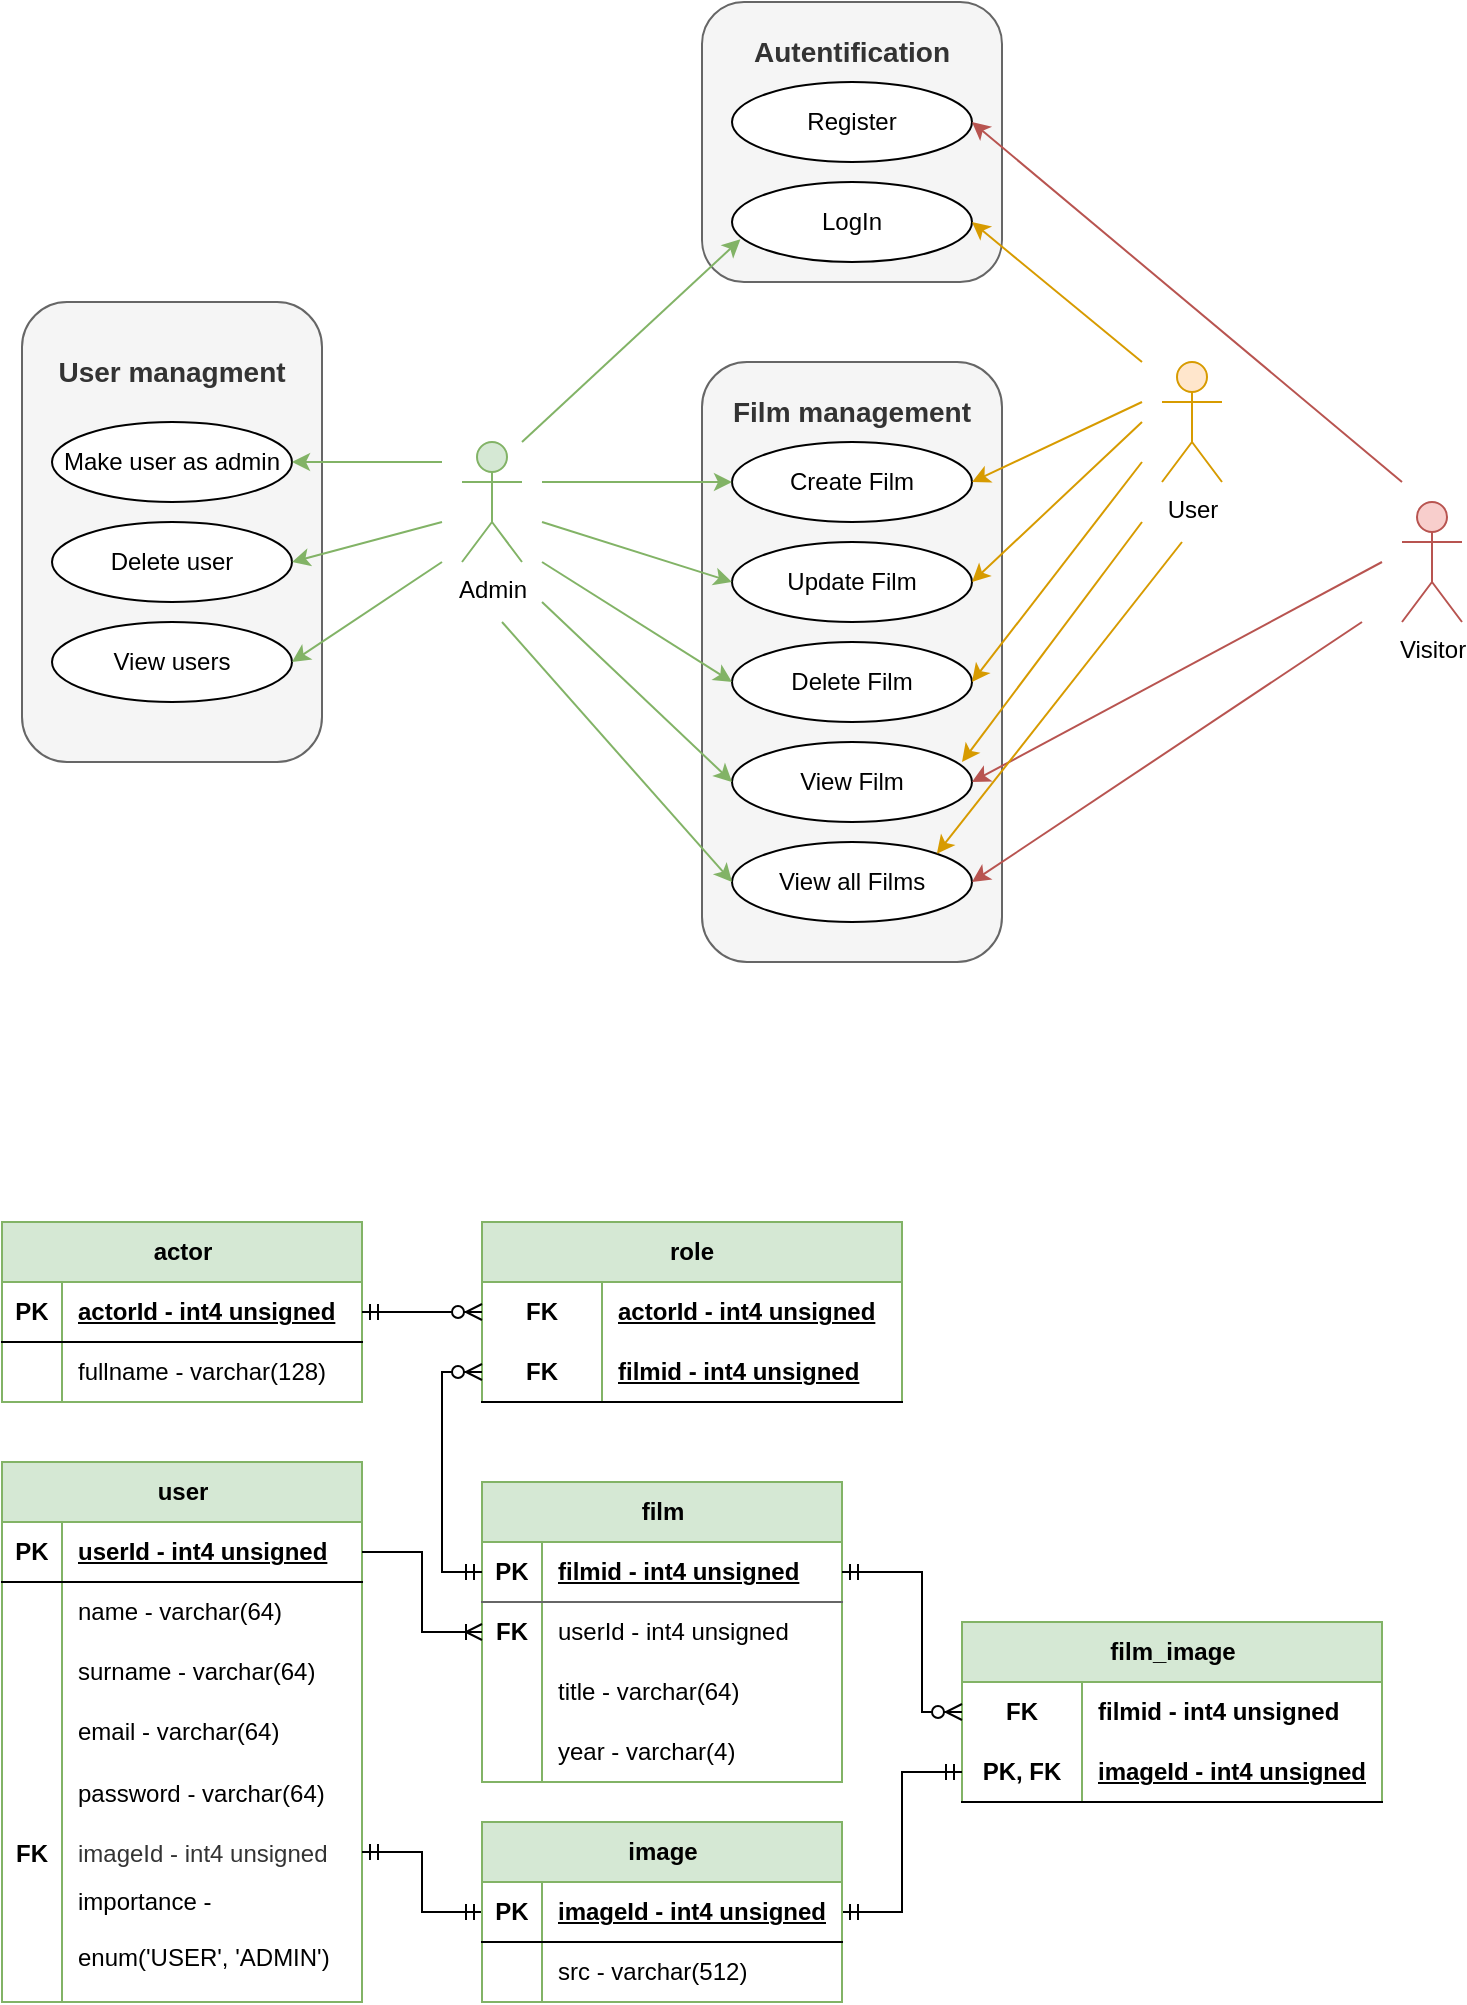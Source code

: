 <mxfile version="21.0.2" type="device"><diagram id="R2lEEEUBdFMjLlhIrx00" name="Page-1"><mxGraphModel dx="1235" dy="633" grid="1" gridSize="10" guides="1" tooltips="1" connect="1" arrows="1" fold="1" page="1" pageScale="1" pageWidth="850" pageHeight="1100" math="0" shadow="0" extFonts="Permanent Marker^https://fonts.googleapis.com/css?family=Permanent+Marker"><root><mxCell id="0"/><mxCell id="1" parent="0"/><mxCell id="aO6wsgWwqWEL14i3Ct8H-1" value="&lt;font style=&quot;font-size: 14px;&quot;&gt;&lt;b&gt;&lt;font style=&quot;font-size: 14px;&quot;&gt;Autentification&lt;/font&gt;&lt;/b&gt;&lt;/font&gt;" style="rounded=1;whiteSpace=wrap;html=1;verticalAlign=top;spacingTop=10;fillColor=#f5f5f5;fontColor=#333333;strokeColor=#666666;" vertex="1" parent="1"><mxGeometry x="380" y="40" width="150" height="140" as="geometry"/></mxCell><mxCell id="aO6wsgWwqWEL14i3Ct8H-3" value="&lt;font style=&quot;font-size: 14px;&quot;&gt;&lt;b&gt;Film management&lt;br&gt;&lt;/b&gt;&lt;/font&gt;" style="rounded=1;whiteSpace=wrap;html=1;verticalAlign=top;spacingTop=10;fillColor=#f5f5f5;fontColor=#333333;strokeColor=#666666;" vertex="1" parent="1"><mxGeometry x="380" y="220" width="150" height="300" as="geometry"/></mxCell><mxCell id="aO6wsgWwqWEL14i3Ct8H-4" value="&lt;div&gt;Admin&lt;/div&gt;" style="shape=umlActor;verticalLabelPosition=bottom;verticalAlign=top;html=1;outlineConnect=0;fillColor=#d5e8d4;strokeColor=#82b366;" vertex="1" parent="1"><mxGeometry x="260" y="260" width="30" height="60" as="geometry"/></mxCell><mxCell id="aO6wsgWwqWEL14i3Ct8H-5" value="User" style="shape=umlActor;verticalLabelPosition=bottom;verticalAlign=top;html=1;outlineConnect=0;fillColor=#ffe6cc;strokeColor=#d79b00;" vertex="1" parent="1"><mxGeometry x="610" y="220" width="30" height="60" as="geometry"/></mxCell><mxCell id="aO6wsgWwqWEL14i3Ct8H-6" value="&lt;div&gt;Visitor&lt;/div&gt;&lt;div&gt;&lt;br&gt;&lt;/div&gt;" style="shape=umlActor;verticalLabelPosition=bottom;verticalAlign=top;html=1;outlineConnect=0;fillColor=#f8cecc;strokeColor=#b85450;" vertex="1" parent="1"><mxGeometry x="730" y="290" width="30" height="60" as="geometry"/></mxCell><mxCell id="aO6wsgWwqWEL14i3Ct8H-2" value="&lt;div style=&quot;font-size: 14px;&quot; align=&quot;right&quot;&gt;&lt;font style=&quot;font-size: 14px;&quot;&gt;&lt;b&gt;User managment&lt;/b&gt;&lt;br&gt;&lt;/font&gt;&lt;/div&gt;" style="rounded=1;whiteSpace=wrap;html=1;verticalAlign=top;spacingTop=20;fillColor=#f5f5f5;fontColor=#333333;strokeColor=#666666;" vertex="1" parent="1"><mxGeometry x="40" y="190" width="150" height="230" as="geometry"/></mxCell><mxCell id="aO6wsgWwqWEL14i3Ct8H-7" value="View users" style="ellipse;whiteSpace=wrap;html=1;" vertex="1" parent="1"><mxGeometry x="55" y="350" width="120" height="40" as="geometry"/></mxCell><mxCell id="aO6wsgWwqWEL14i3Ct8H-8" value="Delete user" style="ellipse;whiteSpace=wrap;html=1;" vertex="1" parent="1"><mxGeometry x="55" y="300" width="120" height="40" as="geometry"/></mxCell><mxCell id="aO6wsgWwqWEL14i3Ct8H-9" value="&lt;div&gt;Make user as admin&lt;/div&gt;" style="ellipse;whiteSpace=wrap;html=1;" vertex="1" parent="1"><mxGeometry x="55" y="250" width="120" height="40" as="geometry"/></mxCell><mxCell id="aO6wsgWwqWEL14i3Ct8H-10" value="Register" style="ellipse;whiteSpace=wrap;html=1;" vertex="1" parent="1"><mxGeometry x="395" y="80" width="120" height="40" as="geometry"/></mxCell><mxCell id="aO6wsgWwqWEL14i3Ct8H-11" value="Create Film" style="ellipse;whiteSpace=wrap;html=1;" vertex="1" parent="1"><mxGeometry x="395" y="260" width="120" height="40" as="geometry"/></mxCell><mxCell id="aO6wsgWwqWEL14i3Ct8H-12" value="Update Film" style="ellipse;whiteSpace=wrap;html=1;" vertex="1" parent="1"><mxGeometry x="395" y="310" width="120" height="40" as="geometry"/></mxCell><mxCell id="aO6wsgWwqWEL14i3Ct8H-13" value="&lt;div&gt;View all Films&lt;/div&gt;" style="ellipse;whiteSpace=wrap;html=1;" vertex="1" parent="1"><mxGeometry x="395" y="460" width="120" height="40" as="geometry"/></mxCell><mxCell id="aO6wsgWwqWEL14i3Ct8H-14" value="View Film" style="ellipse;whiteSpace=wrap;html=1;" vertex="1" parent="1"><mxGeometry x="395" y="410" width="120" height="40" as="geometry"/></mxCell><mxCell id="aO6wsgWwqWEL14i3Ct8H-15" value="Delete Film" style="ellipse;whiteSpace=wrap;html=1;" vertex="1" parent="1"><mxGeometry x="395" y="360" width="120" height="40" as="geometry"/></mxCell><mxCell id="aO6wsgWwqWEL14i3Ct8H-16" value="LogIn" style="ellipse;whiteSpace=wrap;html=1;" vertex="1" parent="1"><mxGeometry x="395" y="130" width="120" height="40" as="geometry"/></mxCell><mxCell id="aO6wsgWwqWEL14i3Ct8H-18" value="" style="endArrow=classic;html=1;rounded=0;entryX=0.035;entryY=0.717;entryDx=0;entryDy=0;entryPerimeter=0;fillColor=#d5e8d4;strokeColor=#82b366;" edge="1" parent="1" target="aO6wsgWwqWEL14i3Ct8H-16"><mxGeometry width="50" height="50" relative="1" as="geometry"><mxPoint x="290" y="260" as="sourcePoint"/><mxPoint x="340" y="210" as="targetPoint"/></mxGeometry></mxCell><mxCell id="aO6wsgWwqWEL14i3Ct8H-19" value="" style="endArrow=classic;html=1;rounded=0;entryX=0;entryY=0.5;entryDx=0;entryDy=0;fillColor=#d5e8d4;strokeColor=#82b366;" edge="1" parent="1" target="aO6wsgWwqWEL14i3Ct8H-11"><mxGeometry width="50" height="50" relative="1" as="geometry"><mxPoint x="300" y="280" as="sourcePoint"/><mxPoint x="350" y="260" as="targetPoint"/></mxGeometry></mxCell><mxCell id="aO6wsgWwqWEL14i3Ct8H-20" value="" style="endArrow=classic;html=1;rounded=0;entryX=0;entryY=0.5;entryDx=0;entryDy=0;fillColor=#d5e8d4;strokeColor=#82b366;" edge="1" parent="1" target="aO6wsgWwqWEL14i3Ct8H-12"><mxGeometry width="50" height="50" relative="1" as="geometry"><mxPoint x="300" y="300" as="sourcePoint"/><mxPoint x="360" y="300" as="targetPoint"/></mxGeometry></mxCell><mxCell id="aO6wsgWwqWEL14i3Ct8H-21" value="" style="endArrow=classic;html=1;rounded=0;entryX=0;entryY=0.5;entryDx=0;entryDy=0;fillColor=#d5e8d4;strokeColor=#82b366;" edge="1" parent="1" target="aO6wsgWwqWEL14i3Ct8H-15"><mxGeometry width="50" height="50" relative="1" as="geometry"><mxPoint x="300" y="320" as="sourcePoint"/><mxPoint x="320" y="380" as="targetPoint"/></mxGeometry></mxCell><mxCell id="aO6wsgWwqWEL14i3Ct8H-22" value="" style="endArrow=classic;html=1;rounded=0;entryX=0;entryY=0.5;entryDx=0;entryDy=0;fillColor=#d5e8d4;strokeColor=#82b366;" edge="1" parent="1" target="aO6wsgWwqWEL14i3Ct8H-14"><mxGeometry width="50" height="50" relative="1" as="geometry"><mxPoint x="300" y="340" as="sourcePoint"/><mxPoint x="340" y="390" as="targetPoint"/></mxGeometry></mxCell><mxCell id="aO6wsgWwqWEL14i3Ct8H-23" value="" style="endArrow=classic;html=1;rounded=0;entryX=0;entryY=0.5;entryDx=0;entryDy=0;fillColor=#d5e8d4;strokeColor=#82b366;" edge="1" parent="1" target="aO6wsgWwqWEL14i3Ct8H-13"><mxGeometry width="50" height="50" relative="1" as="geometry"><mxPoint x="280" y="350" as="sourcePoint"/><mxPoint x="290" y="400" as="targetPoint"/></mxGeometry></mxCell><mxCell id="aO6wsgWwqWEL14i3Ct8H-24" value="" style="endArrow=classic;html=1;rounded=0;entryX=1;entryY=0.5;entryDx=0;entryDy=0;fillColor=#d5e8d4;strokeColor=#82b366;" edge="1" parent="1" target="aO6wsgWwqWEL14i3Ct8H-7"><mxGeometry width="50" height="50" relative="1" as="geometry"><mxPoint x="250" y="320" as="sourcePoint"/><mxPoint x="250" y="360" as="targetPoint"/></mxGeometry></mxCell><mxCell id="aO6wsgWwqWEL14i3Ct8H-25" value="" style="endArrow=classic;html=1;rounded=0;fillColor=#d5e8d4;strokeColor=#82b366;" edge="1" parent="1" target="aO6wsgWwqWEL14i3Ct8H-9"><mxGeometry width="50" height="50" relative="1" as="geometry"><mxPoint x="250" y="270" as="sourcePoint"/><mxPoint x="270" y="220" as="targetPoint"/></mxGeometry></mxCell><mxCell id="aO6wsgWwqWEL14i3Ct8H-26" value="" style="endArrow=classic;html=1;rounded=0;entryX=1;entryY=0.5;entryDx=0;entryDy=0;fillColor=#d5e8d4;strokeColor=#82b366;" edge="1" parent="1" target="aO6wsgWwqWEL14i3Ct8H-8"><mxGeometry width="50" height="50" relative="1" as="geometry"><mxPoint x="250" y="300" as="sourcePoint"/><mxPoint x="250" y="420" as="targetPoint"/></mxGeometry></mxCell><mxCell id="aO6wsgWwqWEL14i3Ct8H-27" value="" style="endArrow=classic;html=1;rounded=0;entryX=1;entryY=0.5;entryDx=0;entryDy=0;fillColor=#f8cecc;strokeColor=#b85450;" edge="1" parent="1" target="aO6wsgWwqWEL14i3Ct8H-10"><mxGeometry width="50" height="50" relative="1" as="geometry"><mxPoint x="730" y="280" as="sourcePoint"/><mxPoint x="720" y="190" as="targetPoint"/></mxGeometry></mxCell><mxCell id="aO6wsgWwqWEL14i3Ct8H-28" value="" style="endArrow=classic;html=1;rounded=0;entryX=1;entryY=0.5;entryDx=0;entryDy=0;fillColor=#f8cecc;strokeColor=#b85450;" edge="1" parent="1" target="aO6wsgWwqWEL14i3Ct8H-14"><mxGeometry width="50" height="50" relative="1" as="geometry"><mxPoint x="720" y="320" as="sourcePoint"/><mxPoint x="660" y="350" as="targetPoint"/></mxGeometry></mxCell><mxCell id="aO6wsgWwqWEL14i3Ct8H-29" value="" style="endArrow=classic;html=1;rounded=0;entryX=1;entryY=0.5;entryDx=0;entryDy=0;fillColor=#f8cecc;strokeColor=#b85450;" edge="1" parent="1"><mxGeometry width="50" height="50" relative="1" as="geometry"><mxPoint x="710" y="350" as="sourcePoint"/><mxPoint x="515" y="480" as="targetPoint"/></mxGeometry></mxCell><mxCell id="aO6wsgWwqWEL14i3Ct8H-30" value="" style="endArrow=classic;html=1;rounded=0;entryX=1;entryY=0.5;entryDx=0;entryDy=0;fillColor=#ffe6cc;strokeColor=#d79b00;" edge="1" parent="1" target="aO6wsgWwqWEL14i3Ct8H-16"><mxGeometry width="50" height="50" relative="1" as="geometry"><mxPoint x="600" y="220" as="sourcePoint"/><mxPoint x="590" y="200" as="targetPoint"/></mxGeometry></mxCell><mxCell id="aO6wsgWwqWEL14i3Ct8H-31" value="" style="endArrow=classic;html=1;rounded=1;entryX=1;entryY=0.5;entryDx=0;entryDy=0;fillColor=#ffe6cc;strokeColor=#d79b00;" edge="1" parent="1" target="aO6wsgWwqWEL14i3Ct8H-11"><mxGeometry width="50" height="50" relative="1" as="geometry"><mxPoint x="600" y="240" as="sourcePoint"/><mxPoint x="610" y="250" as="targetPoint"/></mxGeometry></mxCell><mxCell id="aO6wsgWwqWEL14i3Ct8H-32" value="" style="endArrow=classic;html=1;rounded=0;entryX=1;entryY=0.5;entryDx=0;entryDy=0;fillColor=#ffe6cc;strokeColor=#d79b00;" edge="1" parent="1" target="aO6wsgWwqWEL14i3Ct8H-15"><mxGeometry width="50" height="50" relative="1" as="geometry"><mxPoint x="600" y="270" as="sourcePoint"/><mxPoint x="600" y="310" as="targetPoint"/></mxGeometry></mxCell><mxCell id="aO6wsgWwqWEL14i3Ct8H-33" value="" style="endArrow=classic;html=1;rounded=1;entryX=1;entryY=0.5;entryDx=0;entryDy=0;fillColor=#ffe6cc;strokeColor=#d79b00;" edge="1" parent="1" target="aO6wsgWwqWEL14i3Ct8H-12"><mxGeometry width="50" height="50" relative="1" as="geometry"><mxPoint x="600" y="250" as="sourcePoint"/><mxPoint x="525" y="290" as="targetPoint"/></mxGeometry></mxCell><mxCell id="aO6wsgWwqWEL14i3Ct8H-34" value="user" style="shape=table;startSize=30;container=1;collapsible=1;childLayout=tableLayout;fixedRows=1;rowLines=0;fontStyle=1;align=center;resizeLast=1;html=1;fillColor=#d5e8d4;strokeColor=#82b366;" vertex="1" parent="1"><mxGeometry x="30" y="770" width="180" height="270" as="geometry"/></mxCell><mxCell id="aO6wsgWwqWEL14i3Ct8H-35" value="" style="shape=tableRow;horizontal=0;startSize=0;swimlaneHead=0;swimlaneBody=0;fillColor=none;collapsible=0;dropTarget=0;points=[[0,0.5],[1,0.5]];portConstraint=eastwest;top=0;left=0;right=0;bottom=1;" vertex="1" parent="aO6wsgWwqWEL14i3Ct8H-34"><mxGeometry y="30" width="180" height="30" as="geometry"/></mxCell><mxCell id="aO6wsgWwqWEL14i3Ct8H-36" value="PK" style="shape=partialRectangle;connectable=0;fillColor=none;top=0;left=0;bottom=0;right=0;fontStyle=1;overflow=hidden;whiteSpace=wrap;html=1;" vertex="1" parent="aO6wsgWwqWEL14i3Ct8H-35"><mxGeometry width="30" height="30" as="geometry"><mxRectangle width="30" height="30" as="alternateBounds"/></mxGeometry></mxCell><mxCell id="aO6wsgWwqWEL14i3Ct8H-37" value="userId - int4 unsigned" style="shape=partialRectangle;connectable=0;fillColor=none;top=0;left=0;bottom=0;right=0;align=left;spacingLeft=6;fontStyle=5;overflow=hidden;whiteSpace=wrap;html=1;" vertex="1" parent="aO6wsgWwqWEL14i3Ct8H-35"><mxGeometry x="30" width="150" height="30" as="geometry"><mxRectangle width="150" height="30" as="alternateBounds"/></mxGeometry></mxCell><mxCell id="aO6wsgWwqWEL14i3Ct8H-38" value="" style="shape=tableRow;horizontal=0;startSize=0;swimlaneHead=0;swimlaneBody=0;fillColor=none;collapsible=0;dropTarget=0;points=[[0,0.5],[1,0.5]];portConstraint=eastwest;top=0;left=0;right=0;bottom=0;" vertex="1" parent="aO6wsgWwqWEL14i3Ct8H-34"><mxGeometry y="60" width="180" height="30" as="geometry"/></mxCell><mxCell id="aO6wsgWwqWEL14i3Ct8H-39" value="" style="shape=partialRectangle;connectable=0;fillColor=none;top=0;left=0;bottom=0;right=0;editable=1;overflow=hidden;whiteSpace=wrap;html=1;" vertex="1" parent="aO6wsgWwqWEL14i3Ct8H-38"><mxGeometry width="30" height="30" as="geometry"><mxRectangle width="30" height="30" as="alternateBounds"/></mxGeometry></mxCell><mxCell id="aO6wsgWwqWEL14i3Ct8H-40" value="name - varchar(64)" style="shape=partialRectangle;connectable=0;fillColor=none;top=0;left=0;bottom=0;right=0;align=left;spacingLeft=6;overflow=hidden;whiteSpace=wrap;html=1;" vertex="1" parent="aO6wsgWwqWEL14i3Ct8H-38"><mxGeometry x="30" width="150" height="30" as="geometry"><mxRectangle width="150" height="30" as="alternateBounds"/></mxGeometry></mxCell><mxCell id="aO6wsgWwqWEL14i3Ct8H-41" value="" style="shape=tableRow;horizontal=0;startSize=0;swimlaneHead=0;swimlaneBody=0;fillColor=none;collapsible=0;dropTarget=0;points=[[0,0.5],[1,0.5]];portConstraint=eastwest;top=0;left=0;right=0;bottom=0;" vertex="1" parent="aO6wsgWwqWEL14i3Ct8H-34"><mxGeometry y="90" width="180" height="30" as="geometry"/></mxCell><mxCell id="aO6wsgWwqWEL14i3Ct8H-42" value="" style="shape=partialRectangle;connectable=0;fillColor=none;top=0;left=0;bottom=0;right=0;editable=1;overflow=hidden;whiteSpace=wrap;html=1;" vertex="1" parent="aO6wsgWwqWEL14i3Ct8H-41"><mxGeometry width="30" height="30" as="geometry"><mxRectangle width="30" height="30" as="alternateBounds"/></mxGeometry></mxCell><mxCell id="aO6wsgWwqWEL14i3Ct8H-43" value="surname - varchar(64)" style="shape=partialRectangle;connectable=0;fillColor=none;top=0;left=0;bottom=0;right=0;align=left;spacingLeft=6;overflow=hidden;whiteSpace=wrap;html=1;" vertex="1" parent="aO6wsgWwqWEL14i3Ct8H-41"><mxGeometry x="30" width="150" height="30" as="geometry"><mxRectangle width="150" height="30" as="alternateBounds"/></mxGeometry></mxCell><mxCell id="aO6wsgWwqWEL14i3Ct8H-44" value="" style="shape=tableRow;horizontal=0;startSize=0;swimlaneHead=0;swimlaneBody=0;fillColor=none;collapsible=0;dropTarget=0;points=[[0,0.5],[1,0.5]];portConstraint=eastwest;top=0;left=0;right=0;bottom=0;" vertex="1" parent="aO6wsgWwqWEL14i3Ct8H-34"><mxGeometry y="120" width="180" height="30" as="geometry"/></mxCell><mxCell id="aO6wsgWwqWEL14i3Ct8H-45" value="" style="shape=partialRectangle;connectable=0;fillColor=none;top=0;left=0;bottom=0;right=0;editable=1;overflow=hidden;whiteSpace=wrap;html=1;" vertex="1" parent="aO6wsgWwqWEL14i3Ct8H-44"><mxGeometry width="30" height="30" as="geometry"><mxRectangle width="30" height="30" as="alternateBounds"/></mxGeometry></mxCell><mxCell id="aO6wsgWwqWEL14i3Ct8H-46" value="email - varchar(64)" style="shape=partialRectangle;connectable=0;fillColor=none;top=0;left=0;bottom=0;right=0;align=left;spacingLeft=6;overflow=hidden;whiteSpace=wrap;html=1;" vertex="1" parent="aO6wsgWwqWEL14i3Ct8H-44"><mxGeometry x="30" width="150" height="30" as="geometry"><mxRectangle width="150" height="30" as="alternateBounds"/></mxGeometry></mxCell><mxCell id="aO6wsgWwqWEL14i3Ct8H-49" value="" style="shape=tableRow;horizontal=0;startSize=0;swimlaneHead=0;swimlaneBody=0;fillColor=none;collapsible=0;dropTarget=0;points=[[0,0.5],[1,0.5]];portConstraint=eastwest;top=0;left=0;right=0;bottom=0;" vertex="1" parent="aO6wsgWwqWEL14i3Ct8H-34"><mxGeometry y="150" width="180" height="30" as="geometry"/></mxCell><mxCell id="aO6wsgWwqWEL14i3Ct8H-50" value="" style="shape=partialRectangle;connectable=0;fillColor=none;top=0;left=0;bottom=0;right=0;editable=1;overflow=hidden;" vertex="1" parent="aO6wsgWwqWEL14i3Ct8H-49"><mxGeometry width="30" height="30" as="geometry"><mxRectangle width="30" height="30" as="alternateBounds"/></mxGeometry></mxCell><mxCell id="aO6wsgWwqWEL14i3Ct8H-51" value="password - varchar(64)" style="shape=partialRectangle;connectable=0;fillColor=none;top=0;left=0;bottom=0;right=0;align=left;spacingLeft=6;overflow=hidden;" vertex="1" parent="aO6wsgWwqWEL14i3Ct8H-49"><mxGeometry x="30" width="150" height="30" as="geometry"><mxRectangle width="150" height="30" as="alternateBounds"/></mxGeometry></mxCell><mxCell id="aO6wsgWwqWEL14i3Ct8H-52" value="" style="shape=tableRow;horizontal=0;startSize=0;swimlaneHead=0;swimlaneBody=0;fillColor=none;collapsible=0;dropTarget=0;points=[[0,0.5],[1,0.5]];portConstraint=eastwest;top=0;left=0;right=0;bottom=0;fontColor=#333333;strokeColor=#666666;" vertex="1" parent="aO6wsgWwqWEL14i3Ct8H-34"><mxGeometry y="180" width="180" height="30" as="geometry"/></mxCell><mxCell id="aO6wsgWwqWEL14i3Ct8H-53" value="FK" style="shape=partialRectangle;connectable=0;fillColor=none;top=0;left=0;bottom=0;right=0;editable=1;overflow=hidden;fontStyle=1" vertex="1" parent="aO6wsgWwqWEL14i3Ct8H-52"><mxGeometry width="30" height="30" as="geometry"><mxRectangle width="30" height="30" as="alternateBounds"/></mxGeometry></mxCell><mxCell id="aO6wsgWwqWEL14i3Ct8H-54" value="imageId - int4 unsigned" style="shape=partialRectangle;connectable=0;fillColor=none;top=0;left=0;bottom=0;right=0;align=left;spacingLeft=6;overflow=hidden;fontColor=#333333;strokeColor=#666666;" vertex="1" parent="aO6wsgWwqWEL14i3Ct8H-52"><mxGeometry x="30" width="150" height="30" as="geometry"><mxRectangle width="150" height="30" as="alternateBounds"/></mxGeometry></mxCell><mxCell id="aO6wsgWwqWEL14i3Ct8H-55" value="" style="shape=tableRow;horizontal=0;startSize=0;swimlaneHead=0;swimlaneBody=0;fillColor=none;collapsible=0;dropTarget=0;points=[[0,0.5],[1,0.5]];portConstraint=eastwest;top=0;left=0;right=0;bottom=0;" vertex="1" parent="aO6wsgWwqWEL14i3Ct8H-34"><mxGeometry y="210" width="180" height="60" as="geometry"/></mxCell><mxCell id="aO6wsgWwqWEL14i3Ct8H-56" value="" style="shape=partialRectangle;connectable=0;fillColor=none;top=0;left=0;bottom=0;right=0;editable=1;overflow=hidden;" vertex="1" parent="aO6wsgWwqWEL14i3Ct8H-55"><mxGeometry width="30" height="60" as="geometry"><mxRectangle width="30" height="60" as="alternateBounds"/></mxGeometry></mxCell><mxCell id="aO6wsgWwqWEL14i3Ct8H-57" value="importance - &#xA;&#xA;enum('USER', 'ADMIN')&#xA;" style="shape=partialRectangle;connectable=0;fillColor=none;top=0;left=0;bottom=0;right=0;align=left;spacingLeft=6;overflow=hidden;" vertex="1" parent="aO6wsgWwqWEL14i3Ct8H-55"><mxGeometry x="30" width="150" height="60" as="geometry"><mxRectangle width="150" height="60" as="alternateBounds"/></mxGeometry></mxCell><mxCell id="aO6wsgWwqWEL14i3Ct8H-58" value="film" style="shape=table;startSize=30;container=1;collapsible=1;childLayout=tableLayout;fixedRows=1;rowLines=0;fontStyle=1;align=center;resizeLast=1;html=1;fillColor=#d5e8d4;strokeColor=#82b366;" vertex="1" parent="1"><mxGeometry x="270" y="780" width="180" height="150" as="geometry"/></mxCell><mxCell id="aO6wsgWwqWEL14i3Ct8H-59" value="" style="shape=tableRow;horizontal=0;startSize=0;swimlaneHead=0;swimlaneBody=0;fillColor=none;collapsible=0;dropTarget=0;points=[[0,0.5],[1,0.5]];portConstraint=eastwest;top=0;left=0;right=0;bottom=1;fontColor=#333333;strokeColor=#666666;" vertex="1" parent="aO6wsgWwqWEL14i3Ct8H-58"><mxGeometry y="30" width="180" height="30" as="geometry"/></mxCell><mxCell id="aO6wsgWwqWEL14i3Ct8H-60" value="PK" style="shape=partialRectangle;connectable=0;fillColor=none;top=0;left=0;bottom=0;right=0;fontStyle=1;overflow=hidden;whiteSpace=wrap;html=1;" vertex="1" parent="aO6wsgWwqWEL14i3Ct8H-59"><mxGeometry width="30" height="30" as="geometry"><mxRectangle width="30" height="30" as="alternateBounds"/></mxGeometry></mxCell><mxCell id="aO6wsgWwqWEL14i3Ct8H-61" value="filmid - int4 unsigned" style="shape=partialRectangle;connectable=0;fillColor=none;top=0;left=0;bottom=0;right=0;align=left;spacingLeft=6;fontStyle=5;overflow=hidden;whiteSpace=wrap;html=1;" vertex="1" parent="aO6wsgWwqWEL14i3Ct8H-59"><mxGeometry x="30" width="150" height="30" as="geometry"><mxRectangle width="150" height="30" as="alternateBounds"/></mxGeometry></mxCell><mxCell id="aO6wsgWwqWEL14i3Ct8H-62" value="" style="shape=tableRow;horizontal=0;startSize=0;swimlaneHead=0;swimlaneBody=0;fillColor=none;collapsible=0;dropTarget=0;points=[[0,0.5],[1,0.5]];portConstraint=eastwest;top=0;left=0;right=0;bottom=0;" vertex="1" parent="aO6wsgWwqWEL14i3Ct8H-58"><mxGeometry y="60" width="180" height="30" as="geometry"/></mxCell><mxCell id="aO6wsgWwqWEL14i3Ct8H-63" value="&lt;b&gt;FK&lt;/b&gt;" style="shape=partialRectangle;connectable=0;fillColor=none;top=0;left=0;bottom=0;right=0;editable=1;overflow=hidden;whiteSpace=wrap;html=1;" vertex="1" parent="aO6wsgWwqWEL14i3Ct8H-62"><mxGeometry width="30" height="30" as="geometry"><mxRectangle width="30" height="30" as="alternateBounds"/></mxGeometry></mxCell><mxCell id="aO6wsgWwqWEL14i3Ct8H-64" value="userId - int4 unsigned" style="shape=partialRectangle;connectable=0;fillColor=none;top=0;left=0;bottom=0;right=0;align=left;spacingLeft=6;overflow=hidden;whiteSpace=wrap;html=1;" vertex="1" parent="aO6wsgWwqWEL14i3Ct8H-62"><mxGeometry x="30" width="150" height="30" as="geometry"><mxRectangle width="150" height="30" as="alternateBounds"/></mxGeometry></mxCell><mxCell id="aO6wsgWwqWEL14i3Ct8H-65" value="" style="shape=tableRow;horizontal=0;startSize=0;swimlaneHead=0;swimlaneBody=0;fillColor=none;collapsible=0;dropTarget=0;points=[[0,0.5],[1,0.5]];portConstraint=eastwest;top=0;left=0;right=0;bottom=0;" vertex="1" parent="aO6wsgWwqWEL14i3Ct8H-58"><mxGeometry y="90" width="180" height="30" as="geometry"/></mxCell><mxCell id="aO6wsgWwqWEL14i3Ct8H-66" value="" style="shape=partialRectangle;connectable=0;fillColor=none;top=0;left=0;bottom=0;right=0;editable=1;overflow=hidden;whiteSpace=wrap;html=1;fontStyle=1" vertex="1" parent="aO6wsgWwqWEL14i3Ct8H-65"><mxGeometry width="30" height="30" as="geometry"><mxRectangle width="30" height="30" as="alternateBounds"/></mxGeometry></mxCell><mxCell id="aO6wsgWwqWEL14i3Ct8H-67" value="title - varchar(64)" style="shape=partialRectangle;connectable=0;fillColor=none;top=0;left=0;bottom=0;right=0;align=left;spacingLeft=6;overflow=hidden;whiteSpace=wrap;html=1;" vertex="1" parent="aO6wsgWwqWEL14i3Ct8H-65"><mxGeometry x="30" width="150" height="30" as="geometry"><mxRectangle width="150" height="30" as="alternateBounds"/></mxGeometry></mxCell><mxCell id="aO6wsgWwqWEL14i3Ct8H-68" value="" style="shape=tableRow;horizontal=0;startSize=0;swimlaneHead=0;swimlaneBody=0;fillColor=none;collapsible=0;dropTarget=0;points=[[0,0.5],[1,0.5]];portConstraint=eastwest;top=0;left=0;right=0;bottom=0;" vertex="1" parent="aO6wsgWwqWEL14i3Ct8H-58"><mxGeometry y="120" width="180" height="30" as="geometry"/></mxCell><mxCell id="aO6wsgWwqWEL14i3Ct8H-69" value="" style="shape=partialRectangle;connectable=0;fillColor=none;top=0;left=0;bottom=0;right=0;editable=1;overflow=hidden;whiteSpace=wrap;html=1;" vertex="1" parent="aO6wsgWwqWEL14i3Ct8H-68"><mxGeometry width="30" height="30" as="geometry"><mxRectangle width="30" height="30" as="alternateBounds"/></mxGeometry></mxCell><mxCell id="aO6wsgWwqWEL14i3Ct8H-70" value="year - varchar(4)" style="shape=partialRectangle;connectable=0;fillColor=none;top=0;left=0;bottom=0;right=0;align=left;spacingLeft=6;overflow=hidden;whiteSpace=wrap;html=1;" vertex="1" parent="aO6wsgWwqWEL14i3Ct8H-68"><mxGeometry x="30" width="150" height="30" as="geometry"><mxRectangle width="150" height="30" as="alternateBounds"/></mxGeometry></mxCell><mxCell id="aO6wsgWwqWEL14i3Ct8H-97" value="" style="edgeStyle=entityRelationEdgeStyle;fontSize=12;html=1;endArrow=ERmandOne;startArrow=ERmandOne;rounded=0;entryX=0;entryY=0.5;entryDx=0;entryDy=0;exitX=1;exitY=0.5;exitDx=0;exitDy=0;" edge="1" parent="1" source="aO6wsgWwqWEL14i3Ct8H-52" target="aO6wsgWwqWEL14i3Ct8H-160"><mxGeometry width="100" height="100" relative="1" as="geometry"><mxPoint x="260" y="971" as="sourcePoint"/><mxPoint x="350" y="970" as="targetPoint"/></mxGeometry></mxCell><mxCell id="aO6wsgWwqWEL14i3Ct8H-98" value="actor" style="shape=table;startSize=30;container=1;collapsible=1;childLayout=tableLayout;fixedRows=1;rowLines=0;fontStyle=1;align=center;resizeLast=1;html=1;fillColor=#d5e8d4;strokeColor=#82b366;" vertex="1" parent="1"><mxGeometry x="30" y="650" width="180" height="90" as="geometry"/></mxCell><mxCell id="aO6wsgWwqWEL14i3Ct8H-99" value="" style="shape=tableRow;horizontal=0;startSize=0;swimlaneHead=0;swimlaneBody=0;fillColor=none;collapsible=0;dropTarget=0;points=[[0,0.5],[1,0.5]];portConstraint=eastwest;top=0;left=0;right=0;bottom=1;" vertex="1" parent="aO6wsgWwqWEL14i3Ct8H-98"><mxGeometry y="30" width="180" height="30" as="geometry"/></mxCell><mxCell id="aO6wsgWwqWEL14i3Ct8H-100" value="PK" style="shape=partialRectangle;connectable=0;fillColor=none;top=0;left=0;bottom=0;right=0;fontStyle=1;overflow=hidden;whiteSpace=wrap;html=1;" vertex="1" parent="aO6wsgWwqWEL14i3Ct8H-99"><mxGeometry width="30" height="30" as="geometry"><mxRectangle width="30" height="30" as="alternateBounds"/></mxGeometry></mxCell><mxCell id="aO6wsgWwqWEL14i3Ct8H-101" value="actorId - int4 unsigned" style="shape=partialRectangle;connectable=0;fillColor=none;top=0;left=0;bottom=0;right=0;align=left;spacingLeft=6;fontStyle=5;overflow=hidden;whiteSpace=wrap;html=1;" vertex="1" parent="aO6wsgWwqWEL14i3Ct8H-99"><mxGeometry x="30" width="150" height="30" as="geometry"><mxRectangle width="150" height="30" as="alternateBounds"/></mxGeometry></mxCell><mxCell id="aO6wsgWwqWEL14i3Ct8H-105" value="" style="shape=tableRow;horizontal=0;startSize=0;swimlaneHead=0;swimlaneBody=0;fillColor=none;collapsible=0;dropTarget=0;points=[[0,0.5],[1,0.5]];portConstraint=eastwest;top=0;left=0;right=0;bottom=0;" vertex="1" parent="aO6wsgWwqWEL14i3Ct8H-98"><mxGeometry y="60" width="180" height="30" as="geometry"/></mxCell><mxCell id="aO6wsgWwqWEL14i3Ct8H-106" value="" style="shape=partialRectangle;connectable=0;fillColor=none;top=0;left=0;bottom=0;right=0;editable=1;overflow=hidden;whiteSpace=wrap;html=1;" vertex="1" parent="aO6wsgWwqWEL14i3Ct8H-105"><mxGeometry width="30" height="30" as="geometry"><mxRectangle width="30" height="30" as="alternateBounds"/></mxGeometry></mxCell><mxCell id="aO6wsgWwqWEL14i3Ct8H-107" value="&lt;div&gt;fullname - varchar(128)&lt;/div&gt;" style="shape=partialRectangle;connectable=0;fillColor=none;top=0;left=0;bottom=0;right=0;align=left;spacingLeft=6;overflow=hidden;whiteSpace=wrap;html=1;" vertex="1" parent="aO6wsgWwqWEL14i3Ct8H-105"><mxGeometry x="30" width="150" height="30" as="geometry"><mxRectangle width="150" height="30" as="alternateBounds"/></mxGeometry></mxCell><mxCell id="aO6wsgWwqWEL14i3Ct8H-114" value="" style="edgeStyle=entityRelationEdgeStyle;fontSize=12;html=1;endArrow=ERoneToMany;rounded=0;exitX=1;exitY=0.5;exitDx=0;exitDy=0;entryX=0;entryY=0.5;entryDx=0;entryDy=0;" edge="1" parent="1" source="aO6wsgWwqWEL14i3Ct8H-35" target="aO6wsgWwqWEL14i3Ct8H-62"><mxGeometry width="100" height="100" relative="1" as="geometry"><mxPoint x="200" y="760" as="sourcePoint"/><mxPoint x="300" y="660" as="targetPoint"/></mxGeometry></mxCell><mxCell id="aO6wsgWwqWEL14i3Ct8H-141" value="film_image" style="shape=table;startSize=30;container=1;collapsible=1;childLayout=tableLayout;fixedRows=1;rowLines=0;fontStyle=1;align=center;resizeLast=1;html=1;fillColor=#d5e8d4;strokeColor=#82b366;" vertex="1" parent="1"><mxGeometry x="510" y="850" width="210" height="90" as="geometry"/></mxCell><mxCell id="aO6wsgWwqWEL14i3Ct8H-154" value="" style="shape=tableRow;horizontal=0;startSize=0;swimlaneHead=0;swimlaneBody=0;fillColor=none;collapsible=0;dropTarget=0;points=[[0,0.5],[1,0.5]];portConstraint=eastwest;top=0;left=0;right=0;bottom=0;fontColor=#333333;strokeColor=#666666;" vertex="1" parent="aO6wsgWwqWEL14i3Ct8H-141"><mxGeometry y="30" width="210" height="30" as="geometry"/></mxCell><mxCell id="aO6wsgWwqWEL14i3Ct8H-155" value="&lt;b&gt;FK&lt;/b&gt;" style="shape=partialRectangle;connectable=0;fillColor=none;top=0;left=0;bottom=0;right=0;fontStyle=0;overflow=hidden;whiteSpace=wrap;html=1;" vertex="1" parent="aO6wsgWwqWEL14i3Ct8H-154"><mxGeometry width="60" height="30" as="geometry"><mxRectangle width="60" height="30" as="alternateBounds"/></mxGeometry></mxCell><mxCell id="aO6wsgWwqWEL14i3Ct8H-156" value="&lt;b&gt;filmid - int4 unsigned&lt;/b&gt;" style="shape=partialRectangle;connectable=0;fillColor=none;top=0;left=0;bottom=0;right=0;align=left;spacingLeft=6;fontStyle=0;overflow=hidden;whiteSpace=wrap;html=1;" vertex="1" parent="aO6wsgWwqWEL14i3Ct8H-154"><mxGeometry x="60" width="150" height="30" as="geometry"><mxRectangle width="150" height="30" as="alternateBounds"/></mxGeometry></mxCell><mxCell id="aO6wsgWwqWEL14i3Ct8H-142" value="" style="shape=tableRow;horizontal=0;startSize=0;swimlaneHead=0;swimlaneBody=0;fillColor=none;collapsible=0;dropTarget=0;points=[[0,0.5],[1,0.5]];portConstraint=eastwest;top=0;left=0;right=0;bottom=1;" vertex="1" parent="aO6wsgWwqWEL14i3Ct8H-141"><mxGeometry y="60" width="210" height="30" as="geometry"/></mxCell><mxCell id="aO6wsgWwqWEL14i3Ct8H-143" value="PK, FK" style="shape=partialRectangle;connectable=0;fillColor=none;top=0;left=0;bottom=0;right=0;fontStyle=1;overflow=hidden;whiteSpace=wrap;html=1;" vertex="1" parent="aO6wsgWwqWEL14i3Ct8H-142"><mxGeometry width="60" height="30" as="geometry"><mxRectangle width="60" height="30" as="alternateBounds"/></mxGeometry></mxCell><mxCell id="aO6wsgWwqWEL14i3Ct8H-144" value="imageId - int4 unsigned" style="shape=partialRectangle;connectable=0;fillColor=none;top=0;left=0;bottom=0;right=0;align=left;spacingLeft=6;fontStyle=5;overflow=hidden;whiteSpace=wrap;html=1;" vertex="1" parent="aO6wsgWwqWEL14i3Ct8H-142"><mxGeometry x="60" width="150" height="30" as="geometry"><mxRectangle width="150" height="30" as="alternateBounds"/></mxGeometry></mxCell><mxCell id="aO6wsgWwqWEL14i3Ct8H-157" value="" style="edgeStyle=entityRelationEdgeStyle;fontSize=12;html=1;endArrow=ERmandOne;startArrow=ERmandOne;rounded=0;exitX=1;exitY=0.5;exitDx=0;exitDy=0;entryX=0;entryY=0.5;entryDx=0;entryDy=0;" edge="1" parent="1" source="aO6wsgWwqWEL14i3Ct8H-160" target="aO6wsgWwqWEL14i3Ct8H-142"><mxGeometry width="100" height="100" relative="1" as="geometry"><mxPoint x="610" y="1050" as="sourcePoint"/><mxPoint x="710" y="950" as="targetPoint"/></mxGeometry></mxCell><mxCell id="aO6wsgWwqWEL14i3Ct8H-158" value="" style="edgeStyle=orthogonalEdgeStyle;fontSize=12;html=1;endArrow=ERzeroToMany;startArrow=ERmandOne;rounded=0;exitX=1;exitY=0.5;exitDx=0;exitDy=0;entryX=0;entryY=0.5;entryDx=0;entryDy=0;" edge="1" parent="1" source="aO6wsgWwqWEL14i3Ct8H-59" target="aO6wsgWwqWEL14i3Ct8H-154"><mxGeometry width="100" height="100" relative="1" as="geometry"><mxPoint x="600" y="810" as="sourcePoint"/><mxPoint x="700" y="710" as="targetPoint"/><Array as="points"><mxPoint x="490" y="825"/><mxPoint x="490" y="895"/></Array></mxGeometry></mxCell><mxCell id="aO6wsgWwqWEL14i3Ct8H-159" value="image" style="shape=table;startSize=30;container=1;collapsible=1;childLayout=tableLayout;fixedRows=1;rowLines=0;fontStyle=1;align=center;resizeLast=1;html=1;fillColor=#d5e8d4;strokeColor=#82b366;" vertex="1" parent="1"><mxGeometry x="270" y="950" width="180" height="90" as="geometry"/></mxCell><mxCell id="aO6wsgWwqWEL14i3Ct8H-160" value="" style="shape=tableRow;horizontal=0;startSize=0;swimlaneHead=0;swimlaneBody=0;fillColor=none;collapsible=0;dropTarget=0;points=[[0,0.5],[1,0.5]];portConstraint=eastwest;top=0;left=0;right=0;bottom=1;" vertex="1" parent="aO6wsgWwqWEL14i3Ct8H-159"><mxGeometry y="30" width="180" height="30" as="geometry"/></mxCell><mxCell id="aO6wsgWwqWEL14i3Ct8H-161" value="PK" style="shape=partialRectangle;connectable=0;fillColor=none;top=0;left=0;bottom=0;right=0;fontStyle=1;overflow=hidden;whiteSpace=wrap;html=1;" vertex="1" parent="aO6wsgWwqWEL14i3Ct8H-160"><mxGeometry width="30" height="30" as="geometry"><mxRectangle width="30" height="30" as="alternateBounds"/></mxGeometry></mxCell><mxCell id="aO6wsgWwqWEL14i3Ct8H-162" value="imageId - int4 unsigned" style="shape=partialRectangle;connectable=0;fillColor=none;top=0;left=0;bottom=0;right=0;align=left;spacingLeft=6;fontStyle=5;overflow=hidden;whiteSpace=wrap;html=1;" vertex="1" parent="aO6wsgWwqWEL14i3Ct8H-160"><mxGeometry x="30" width="150" height="30" as="geometry"><mxRectangle width="150" height="30" as="alternateBounds"/></mxGeometry></mxCell><mxCell id="aO6wsgWwqWEL14i3Ct8H-163" value="" style="shape=tableRow;horizontal=0;startSize=0;swimlaneHead=0;swimlaneBody=0;fillColor=none;collapsible=0;dropTarget=0;points=[[0,0.5],[1,0.5]];portConstraint=eastwest;top=0;left=0;right=0;bottom=0;" vertex="1" parent="aO6wsgWwqWEL14i3Ct8H-159"><mxGeometry y="60" width="180" height="30" as="geometry"/></mxCell><mxCell id="aO6wsgWwqWEL14i3Ct8H-164" value="" style="shape=partialRectangle;connectable=0;fillColor=none;top=0;left=0;bottom=0;right=0;editable=1;overflow=hidden;whiteSpace=wrap;html=1;" vertex="1" parent="aO6wsgWwqWEL14i3Ct8H-163"><mxGeometry width="30" height="30" as="geometry"><mxRectangle width="30" height="30" as="alternateBounds"/></mxGeometry></mxCell><mxCell id="aO6wsgWwqWEL14i3Ct8H-165" value="src - varchar(512)" style="shape=partialRectangle;connectable=0;fillColor=none;top=0;left=0;bottom=0;right=0;align=left;spacingLeft=6;overflow=hidden;whiteSpace=wrap;html=1;" vertex="1" parent="aO6wsgWwqWEL14i3Ct8H-163"><mxGeometry x="30" width="150" height="30" as="geometry"><mxRectangle width="150" height="30" as="alternateBounds"/></mxGeometry></mxCell><mxCell id="aO6wsgWwqWEL14i3Ct8H-174" value="role" style="shape=table;startSize=30;container=1;collapsible=1;childLayout=tableLayout;fixedRows=1;rowLines=0;fontStyle=1;align=center;resizeLast=1;html=1;whiteSpace=wrap;fillColor=#d5e8d4;strokeColor=#82b366;" vertex="1" parent="1"><mxGeometry x="270" y="650" width="210" height="90" as="geometry"/></mxCell><mxCell id="aO6wsgWwqWEL14i3Ct8H-175" value="" style="shape=tableRow;horizontal=0;startSize=0;swimlaneHead=0;swimlaneBody=0;fillColor=none;collapsible=0;dropTarget=0;points=[[0,0.5],[1,0.5]];portConstraint=eastwest;top=0;left=0;right=0;bottom=0;html=1;" vertex="1" parent="aO6wsgWwqWEL14i3Ct8H-174"><mxGeometry y="30" width="210" height="30" as="geometry"/></mxCell><mxCell id="aO6wsgWwqWEL14i3Ct8H-176" value="FK" style="shape=partialRectangle;connectable=0;fillColor=none;top=0;left=0;bottom=0;right=0;fontStyle=1;overflow=hidden;html=1;whiteSpace=wrap;" vertex="1" parent="aO6wsgWwqWEL14i3Ct8H-175"><mxGeometry width="60" height="30" as="geometry"><mxRectangle width="60" height="30" as="alternateBounds"/></mxGeometry></mxCell><mxCell id="aO6wsgWwqWEL14i3Ct8H-177" value="actorId - int4 unsigned" style="shape=partialRectangle;connectable=0;fillColor=none;top=0;left=0;bottom=0;right=0;align=left;spacingLeft=6;fontStyle=5;overflow=hidden;html=1;whiteSpace=wrap;" vertex="1" parent="aO6wsgWwqWEL14i3Ct8H-175"><mxGeometry x="60" width="150" height="30" as="geometry"><mxRectangle width="150" height="30" as="alternateBounds"/></mxGeometry></mxCell><mxCell id="aO6wsgWwqWEL14i3Ct8H-178" value="" style="shape=tableRow;horizontal=0;startSize=0;swimlaneHead=0;swimlaneBody=0;fillColor=none;collapsible=0;dropTarget=0;points=[[0,0.5],[1,0.5]];portConstraint=eastwest;top=0;left=0;right=0;bottom=1;html=1;" vertex="1" parent="aO6wsgWwqWEL14i3Ct8H-174"><mxGeometry y="60" width="210" height="30" as="geometry"/></mxCell><mxCell id="aO6wsgWwqWEL14i3Ct8H-179" value="FK" style="shape=partialRectangle;connectable=0;fillColor=none;top=0;left=0;bottom=0;right=0;fontStyle=1;overflow=hidden;html=1;whiteSpace=wrap;" vertex="1" parent="aO6wsgWwqWEL14i3Ct8H-178"><mxGeometry width="60" height="30" as="geometry"><mxRectangle width="60" height="30" as="alternateBounds"/></mxGeometry></mxCell><mxCell id="aO6wsgWwqWEL14i3Ct8H-180" value="filmid - int4 unsigned" style="shape=partialRectangle;connectable=0;fillColor=none;top=0;left=0;bottom=0;right=0;align=left;spacingLeft=6;fontStyle=5;overflow=hidden;html=1;whiteSpace=wrap;" vertex="1" parent="aO6wsgWwqWEL14i3Ct8H-178"><mxGeometry x="60" width="150" height="30" as="geometry"><mxRectangle width="150" height="30" as="alternateBounds"/></mxGeometry></mxCell><mxCell id="aO6wsgWwqWEL14i3Ct8H-192" value="" style="edgeStyle=entityRelationEdgeStyle;fontSize=12;html=1;endArrow=ERzeroToMany;startArrow=ERmandOne;rounded=0;entryX=0;entryY=0.5;entryDx=0;entryDy=0;exitX=1;exitY=0.5;exitDx=0;exitDy=0;" edge="1" parent="1" source="aO6wsgWwqWEL14i3Ct8H-99" target="aO6wsgWwqWEL14i3Ct8H-174"><mxGeometry width="100" height="100" relative="1" as="geometry"><mxPoint x="110" y="860" as="sourcePoint"/><mxPoint x="210" y="760" as="targetPoint"/></mxGeometry></mxCell><mxCell id="aO6wsgWwqWEL14i3Ct8H-193" value="" style="edgeStyle=elbowEdgeStyle;fontSize=12;html=1;endArrow=ERzeroToMany;startArrow=ERmandOne;rounded=0;entryX=0;entryY=0.5;entryDx=0;entryDy=0;exitX=0;exitY=0.5;exitDx=0;exitDy=0;" edge="1" parent="1" source="aO6wsgWwqWEL14i3Ct8H-59" target="aO6wsgWwqWEL14i3Ct8H-178"><mxGeometry width="100" height="100" relative="1" as="geometry"><mxPoint x="175" y="700" as="sourcePoint"/><mxPoint x="245" y="700" as="targetPoint"/><Array as="points"><mxPoint x="250" y="780"/></Array></mxGeometry></mxCell><mxCell id="aO6wsgWwqWEL14i3Ct8H-194" value="" style="endArrow=classic;html=1;rounded=0;entryX=1;entryY=0.5;entryDx=0;entryDy=0;fillColor=#ffe6cc;strokeColor=#d79b00;" edge="1" parent="1"><mxGeometry width="50" height="50" relative="1" as="geometry"><mxPoint x="600" y="300" as="sourcePoint"/><mxPoint x="510" y="420" as="targetPoint"/></mxGeometry></mxCell><mxCell id="aO6wsgWwqWEL14i3Ct8H-195" value="" style="endArrow=classic;html=1;rounded=0;entryX=1;entryY=0;entryDx=0;entryDy=0;fillColor=#ffe6cc;strokeColor=#d79b00;" edge="1" parent="1" target="aO6wsgWwqWEL14i3Ct8H-13"><mxGeometry width="50" height="50" relative="1" as="geometry"><mxPoint x="620" y="310" as="sourcePoint"/><mxPoint x="480" y="460" as="targetPoint"/></mxGeometry></mxCell></root></mxGraphModel></diagram></mxfile>